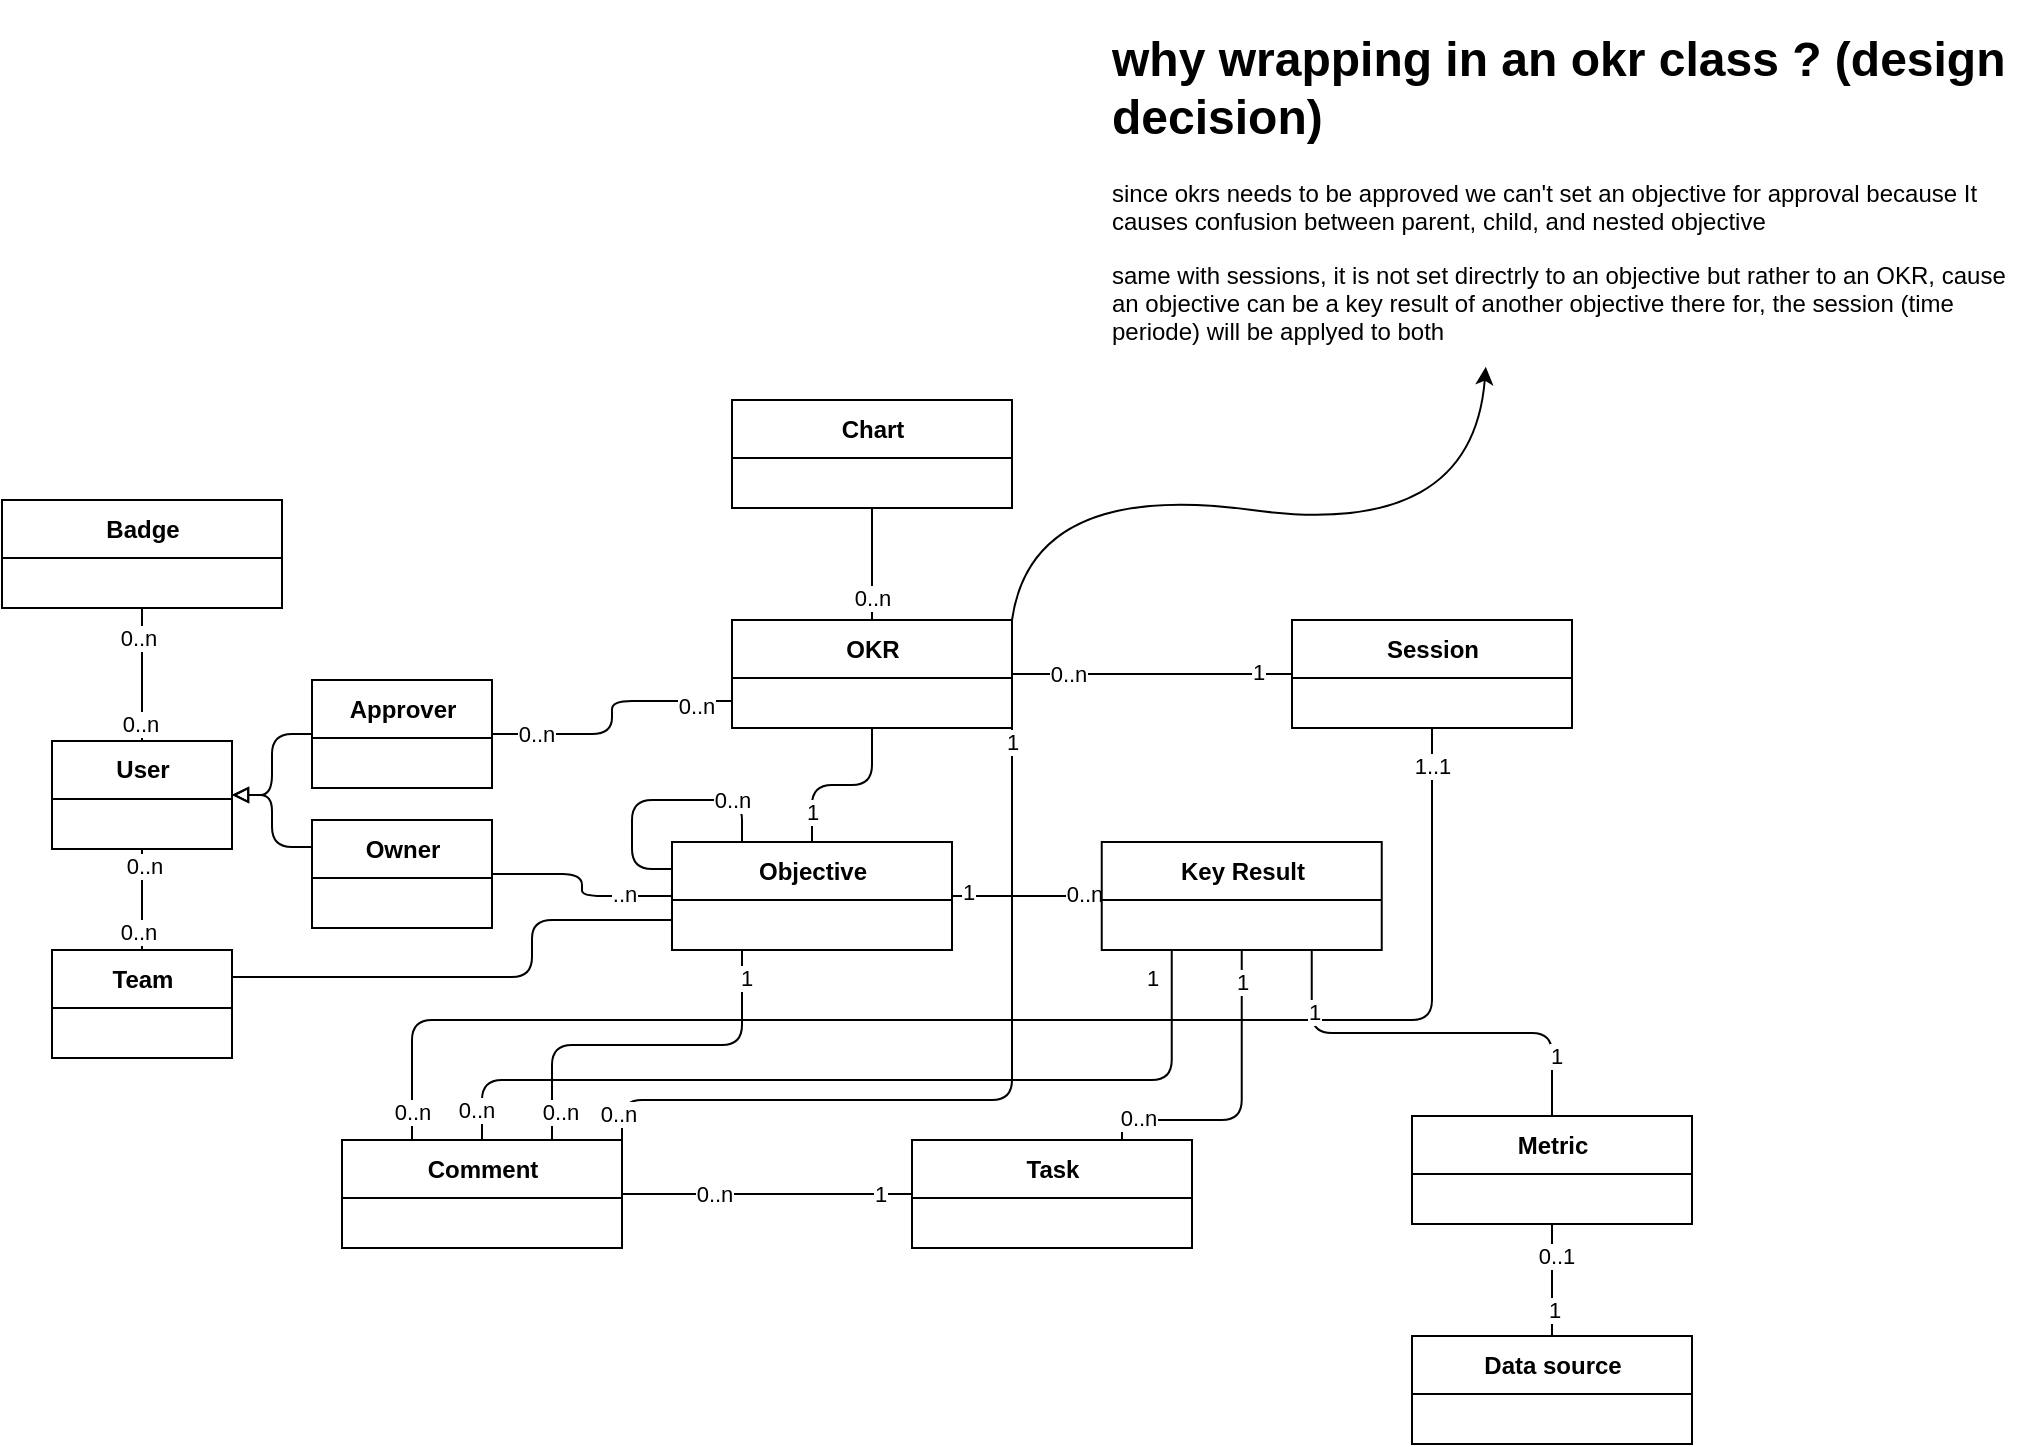 <mxfile>
    <diagram id="W5ZfDLvo8_gCMa8vNS1i" name="Page-1">
        <mxGraphModel dx="1943" dy="1734" grid="1" gridSize="10" guides="1" tooltips="1" connect="1" arrows="1" fold="1" page="1" pageScale="1" pageWidth="850" pageHeight="1100" math="0" shadow="0">
            <root>
                <mxCell id="0"/>
                <mxCell id="1" parent="0"/>
                <mxCell id="dLR3dukY0bsqCnxzX5Ph-73" style="edgeStyle=elbowEdgeStyle;orthogonalLoop=1;jettySize=auto;elbow=vertical;html=1;entryX=0.5;entryY=0;entryDx=0;entryDy=0;endArrow=none;endFill=0;rounded=1;" parent="1" source="dLR3dukY0bsqCnxzX5Ph-20" target="dLR3dukY0bsqCnxzX5Ph-38" edge="1">
                    <mxGeometry relative="1" as="geometry"/>
                </mxCell>
                <mxCell id="dLR3dukY0bsqCnxzX5Ph-134" value="1" style="edgeLabel;html=1;align=center;verticalAlign=middle;resizable=0;points=[];fontSize=11;fontFamily=Helvetica;fontColor=default;" parent="dLR3dukY0bsqCnxzX5Ph-73" vertex="1" connectable="0">
                    <mxGeometry x="0.746" relative="1" as="geometry">
                        <mxPoint y="-4" as="offset"/>
                    </mxGeometry>
                </mxCell>
                <mxCell id="dLR3dukY0bsqCnxzX5Ph-100" style="edgeStyle=elbowEdgeStyle;shape=connector;orthogonalLoop=1;jettySize=auto;html=1;exitX=1;exitY=0.5;exitDx=0;exitDy=0;entryX=0;entryY=0.5;entryDx=0;entryDy=0;labelBackgroundColor=default;fontFamily=Helvetica;fontSize=11;fontColor=default;startArrow=none;startFill=0;endArrow=none;endFill=0;strokeColor=default;rounded=1;" parent="1" source="dLR3dukY0bsqCnxzX5Ph-20" target="dLR3dukY0bsqCnxzX5Ph-27" edge="1">
                    <mxGeometry relative="1" as="geometry"/>
                </mxCell>
                <mxCell id="dLR3dukY0bsqCnxzX5Ph-104" value="1" style="edgeLabel;html=1;align=center;verticalAlign=middle;resizable=0;points=[];fontSize=11;fontFamily=Helvetica;fontColor=default;" parent="dLR3dukY0bsqCnxzX5Ph-100" vertex="1" connectable="0">
                    <mxGeometry x="0.882" y="1" relative="1" as="geometry">
                        <mxPoint x="-9" as="offset"/>
                    </mxGeometry>
                </mxCell>
                <mxCell id="dLR3dukY0bsqCnxzX5Ph-105" value="0..n" style="edgeLabel;html=1;align=center;verticalAlign=middle;resizable=0;points=[];fontSize=11;fontFamily=Helvetica;fontColor=default;" parent="dLR3dukY0bsqCnxzX5Ph-100" vertex="1" connectable="0">
                    <mxGeometry x="-0.782" relative="1" as="geometry">
                        <mxPoint x="12" as="offset"/>
                    </mxGeometry>
                </mxCell>
                <mxCell id="dLR3dukY0bsqCnxzX5Ph-20" value="OKR" style="swimlane;fontStyle=1;align=center;verticalAlign=middle;childLayout=stackLayout;horizontal=1;startSize=29;horizontalStack=0;resizeParent=1;resizeParentMax=0;resizeLast=0;collapsible=0;marginBottom=0;html=1;" parent="1" vertex="1">
                    <mxGeometry x="210" y="220" width="140" height="54" as="geometry"/>
                </mxCell>
                <mxCell id="dLR3dukY0bsqCnxzX5Ph-69" style="edgeStyle=orthogonalEdgeStyle;orthogonalLoop=1;jettySize=auto;html=1;exitX=0;exitY=0.5;exitDx=0;exitDy=0;endArrow=none;endFill=0;rounded=1;" parent="1" source="dLR3dukY0bsqCnxzX5Ph-23" target="dLR3dukY0bsqCnxzX5Ph-38" edge="1">
                    <mxGeometry relative="1" as="geometry"/>
                </mxCell>
                <mxCell id="dLR3dukY0bsqCnxzX5Ph-70" value="0..n" style="edgeLabel;html=1;align=center;verticalAlign=middle;resizable=0;points=[];" parent="dLR3dukY0bsqCnxzX5Ph-69" vertex="1" connectable="0">
                    <mxGeometry x="-0.766" y="-1" relative="1" as="geometry">
                        <mxPoint as="offset"/>
                    </mxGeometry>
                </mxCell>
                <mxCell id="dLR3dukY0bsqCnxzX5Ph-71" value="1" style="edgeLabel;html=1;align=center;verticalAlign=middle;resizable=0;points=[];" parent="dLR3dukY0bsqCnxzX5Ph-69" vertex="1" connectable="0">
                    <mxGeometry x="0.787" y="-2" relative="1" as="geometry">
                        <mxPoint as="offset"/>
                    </mxGeometry>
                </mxCell>
                <mxCell id="11" style="edgeStyle=elbowEdgeStyle;elbow=vertical;html=1;exitX=0.5;exitY=1;exitDx=0;exitDy=0;entryX=0.75;entryY=0;entryDx=0;entryDy=0;fontFamily=Times New Roman;endArrow=none;endFill=0;" edge="1" parent="1" source="dLR3dukY0bsqCnxzX5Ph-23" target="dLR3dukY0bsqCnxzX5Ph-33">
                    <mxGeometry relative="1" as="geometry">
                        <Array as="points">
                            <mxPoint x="430" y="470"/>
                        </Array>
                    </mxGeometry>
                </mxCell>
                <mxCell id="14" value="1" style="edgeLabel;html=1;align=center;verticalAlign=middle;resizable=0;points=[];fontSize=11;fontFamily=Helvetica;fontColor=default;" vertex="1" connectable="0" parent="11">
                    <mxGeometry x="-0.351" relative="1" as="geometry">
                        <mxPoint y="-35" as="offset"/>
                    </mxGeometry>
                </mxCell>
                <mxCell id="15" value="0..n" style="edgeLabel;html=1;align=center;verticalAlign=middle;resizable=0;points=[];fontSize=11;fontFamily=Helvetica;fontColor=default;" vertex="1" connectable="0" parent="11">
                    <mxGeometry x="0.775" y="-1" relative="1" as="geometry">
                        <mxPoint as="offset"/>
                    </mxGeometry>
                </mxCell>
                <mxCell id="dLR3dukY0bsqCnxzX5Ph-23" value="Key Result&lt;span style=&quot;color: rgba(0 , 0 , 0 , 0) ; font-family: monospace ; font-size: 0px ; font-weight: 400&quot;&gt;%3CmxGraphModel%3E%3Croot%3E%3CmxCell%20id%3D%220%22%2F%3E%3CmxCell%20id%3D%221%22%20parent%3D%220%22%2F%3E%3CmxCell%20id%3D%222%22%20value%3D%22OKR%22%20style%3D%22swimlane%3BfontStyle%3D1%3Balign%3Dcenter%3BverticalAlign%3Dmiddle%3BchildLayout%3DstackLayout%3Bhorizontal%3D1%3BstartSize%3D29%3BhorizontalStack%3D0%3BresizeParent%3D1%3BresizeParentMax%3D0%3BresizeLast%3D0%3Bcollapsible%3D0%3BmarginBottom%3D0%3Bhtml%3D1%3B%22%20vertex%3D%221%22%20parent%3D%221%22%3E%3CmxGeometry%20x%3D%22230%22%20y%3D%22270%22%20width%3D%22140%22%20height%3D%2254%22%20as%3D%22geometry%22%2F%3E%3C%2FmxCell%3E%3C%2Froot%3E%3C%2FmxGraphModel%3E&lt;/span&gt;&lt;span style=&quot;color: rgba(0 , 0 , 0 , 0) ; font-family: monospace ; font-size: 0px ; font-weight: 400&quot;&gt;%3CmxGraphModel%3E%3Croot%3E%3CmxCell%20id%3D%220%22%2F%3E%3CmxCell%20id%3D%221%22%20parent%3D%220%22%2F%3E%3CmxCell%20id%3D%222%22%20value%3D%22OKR%22%20style%3D%22swimlane%3BfontStyle%3D1%3Balign%3Dcenter%3BverticalAlign%3Dmiddle%3BchildLayout%3DstackLayout%3Bhorizontal%3D1%3BstartSize%3D29%3BhorizontalStack%3D0%3BresizeParent%3D1%3BresizeParentMax%3D0%3BresizeLast%3D0%3Bcollapsible%3D0%3BmarginBottom%3D0%3Bhtml%3D1%3B%22%20vertex%3D%221%22%20parent%3D%221%22%3E%3CmxGeometry%20x%3D%22230%22%20y%3D%22270%22%20width%3D%22140%22%20height%3D%2254%22%20as%3D%22geometry%22%2F%3E%3C%2FmxCell%3E%3C%2Froot%3E%3C%2FmxGraphModel%3E&lt;/span&gt;" style="swimlane;fontStyle=1;align=center;verticalAlign=middle;childLayout=stackLayout;horizontal=1;startSize=29;horizontalStack=0;resizeParent=1;resizeParentMax=0;resizeLast=0;collapsible=0;marginBottom=0;html=1;" parent="1" vertex="1">
                    <mxGeometry x="394.87" y="331" width="140" height="54" as="geometry"/>
                </mxCell>
                <mxCell id="dLR3dukY0bsqCnxzX5Ph-27" value="Session" style="swimlane;fontStyle=1;align=center;verticalAlign=middle;childLayout=stackLayout;horizontal=1;startSize=29;horizontalStack=0;resizeParent=1;resizeParentMax=0;resizeLast=0;collapsible=0;marginBottom=0;html=1;" parent="1" vertex="1">
                    <mxGeometry x="490" y="220" width="140" height="54" as="geometry"/>
                </mxCell>
                <mxCell id="dLR3dukY0bsqCnxzX5Ph-96" style="edgeStyle=elbowEdgeStyle;shape=connector;orthogonalLoop=1;jettySize=auto;html=1;exitX=0.5;exitY=1;exitDx=0;exitDy=0;entryX=0.5;entryY=0;entryDx=0;entryDy=0;labelBackgroundColor=default;fontFamily=Helvetica;fontSize=11;fontColor=default;startArrow=none;startFill=0;endArrow=none;endFill=0;strokeColor=default;rounded=1;" parent="1" source="dLR3dukY0bsqCnxzX5Ph-28" target="dLR3dukY0bsqCnxzX5Ph-77" edge="1">
                    <mxGeometry relative="1" as="geometry"/>
                </mxCell>
                <mxCell id="dLR3dukY0bsqCnxzX5Ph-131" value="0..n" style="edgeLabel;html=1;align=center;verticalAlign=middle;resizable=0;points=[];fontSize=11;fontFamily=Helvetica;fontColor=default;" parent="dLR3dukY0bsqCnxzX5Ph-96" vertex="1" connectable="0">
                    <mxGeometry x="0.645" y="-2" relative="1" as="geometry">
                        <mxPoint as="offset"/>
                    </mxGeometry>
                </mxCell>
                <mxCell id="dLR3dukY0bsqCnxzX5Ph-132" value="0..n" style="edgeLabel;html=1;align=center;verticalAlign=middle;resizable=0;points=[];fontSize=11;fontFamily=Helvetica;fontColor=default;" parent="dLR3dukY0bsqCnxzX5Ph-96" vertex="1" connectable="0">
                    <mxGeometry x="-0.682" y="1" relative="1" as="geometry">
                        <mxPoint as="offset"/>
                    </mxGeometry>
                </mxCell>
                <mxCell id="dLR3dukY0bsqCnxzX5Ph-28" value="User&lt;span style=&quot;color: rgba(0 , 0 , 0 , 0) ; font-family: monospace ; font-size: 0px ; font-weight: 400&quot;&gt;%3CmxGraphModel%3E%3Croot%3E%3CmxCell%20id%3D%220%22%2F%3E%3CmxCell%20id%3D%221%22%20parent%3D%220%22%2F%3E%3CmxCell%20id%3D%222%22%20value%3D%22Key%20Result%26lt%3Bspan%20style%3D%26quot%3Bcolor%3A%20rgba(0%20%2C%200%20%2C%200%20%2C%200)%20%3B%20font-family%3A%20monospace%20%3B%20font-size%3A%200px%20%3B%20font-weight%3A%20400%26quot%3B%26gt%3B%253CmxGraphModel%253E%253Croot%253E%253CmxCell%2520id%253D%25220%2522%252F%253E%253CmxCell%2520id%253D%25221%2522%2520parent%253D%25220%2522%252F%253E%253CmxCell%2520id%253D%25222%2522%2520value%253D%2522OKR%2522%2520style%253D%2522swimlane%253BfontStyle%253D1%253Balign%253Dcenter%253BverticalAlign%253Dmiddle%253BchildLayout%253DstackLayout%253Bhorizontal%253D1%253BstartSize%253D29%253BhorizontalStack%253D0%253BresizeParent%253D1%253BresizeParentMax%253D0%253BresizeLast%253D0%253Bcollapsible%253D0%253BmarginBottom%253D0%253Bhtml%253D1%253B%2522%2520vertex%253D%25221%2522%2520parent%253D%25221%2522%253E%253CmxGeometry%2520x%253D%2522230%2522%2520y%253D%2522270%2522%2520width%253D%2522140%2522%2520height%253D%252254%2522%2520as%253D%2522geometry%2522%252F%253E%253C%252FmxCell%253E%253C%252Froot%253E%253C%252FmxGraphModel%253E%26lt%3B%2Fspan%26gt%3B%26lt%3Bspan%20style%3D%26quot%3Bcolor%3A%20rgba(0%20%2C%200%20%2C%200%20%2C%200)%20%3B%20font-family%3A%20monospace%20%3B%20font-size%3A%200px%20%3B%20font-weight%3A%20400%26quot%3B%26gt%3B%253CmxGraphModel%253E%253Croot%253E%253CmxCell%2520id%253D%25220%2522%252F%253E%253CmxCell%2520id%253D%25221%2522%2520parent%253D%25220%2522%252F%253E%253CmxCell%2520id%253D%25222%2522%2520value%253D%2522OKR%2522%2520style%253D%2522swimlane%253BfontStyle%253D1%253Balign%253Dcenter%253BverticalAlign%253Dmiddle%253BchildLayout%253DstackLayout%253Bhorizontal%253D1%253BstartSize%253D29%253BhorizontalStack%253D0%253BresizeParent%253D1%253BresizeParentMax%253D0%253BresizeLast%253D0%253Bcollapsible%253D0%253BmarginBottom%253D0%253Bhtml%253D1%253B%2522%2520vertex%253D%25221%2522%2520parent%253D%25221%2522%253E%253CmxGeometry%2520x%253D%2522230%2522%2520y%253D%2522270%2522%2520width%253D%2522140%2522%2520height%253D%252254%2522%2520as%253D%2522geometry%2522%252F%253E%253C%252FmxCell%253E%253C%252Froot%253E%253C%252FmxGraphModel%253E%26lt%3B%2Fspan%26gt%3B%22%20style%3D%22swimlane%3BfontStyle%3D1%3Balign%3Dcenter%3BverticalAlign%3Dmiddle%3BchildLayout%3DstackLayout%3Bhorizontal%3D1%3BstartSize%3D29%3BhorizontalStack%3D0%3BresizeParent%3D1%3BresizeParentMax%3D0%3BresizeLast%3D0%3Bcollapsible%3D0%3BmarginBottom%3D0%3Bhtml%3D1%3B%22%20vertex%3D%221%22%20parent%3D%221%22%3E%3CmxGeometry%20x%3D%22500%22%20y%3D%22350%22%20width%3D%22140%22%20height%3D%2254%22%20as%3D%22geometry%22%2F%3E%3C%2FmxCell%3E%3C%2Froot%3E%3C%2FmxGraphModel%3E&lt;/span&gt;" style="swimlane;fontStyle=1;align=center;verticalAlign=middle;childLayout=stackLayout;horizontal=1;startSize=29;horizontalStack=0;resizeParent=1;resizeParentMax=0;resizeLast=0;collapsible=0;marginBottom=0;html=1;" parent="1" vertex="1">
                    <mxGeometry x="-130" y="280.5" width="90" height="54" as="geometry"/>
                </mxCell>
                <mxCell id="dLR3dukY0bsqCnxzX5Ph-62" style="edgeStyle=elbowEdgeStyle;orthogonalLoop=1;jettySize=auto;html=1;entryX=0;entryY=0.5;entryDx=0;entryDy=0;endArrow=none;endFill=0;exitX=1;exitY=0.5;exitDx=0;exitDy=0;rounded=1;" parent="1" source="dLR3dukY0bsqCnxzX5Ph-29" target="dLR3dukY0bsqCnxzX5Ph-38" edge="1">
                    <mxGeometry relative="1" as="geometry"/>
                </mxCell>
                <mxCell id="dLR3dukY0bsqCnxzX5Ph-65" value="..n" style="edgeLabel;html=1;align=center;verticalAlign=middle;resizable=0;points=[];" parent="dLR3dukY0bsqCnxzX5Ph-62" vertex="1" connectable="0">
                    <mxGeometry x="0.901" y="1" relative="1" as="geometry">
                        <mxPoint x="-19" as="offset"/>
                    </mxGeometry>
                </mxCell>
                <mxCell id="dLR3dukY0bsqCnxzX5Ph-98" style="edgeStyle=elbowEdgeStyle;shape=connector;orthogonalLoop=1;jettySize=auto;html=1;exitX=0;exitY=0.25;exitDx=0;exitDy=0;entryX=1;entryY=0.5;entryDx=0;entryDy=0;labelBackgroundColor=default;fontFamily=Helvetica;fontSize=11;fontColor=default;startArrow=none;startFill=0;endArrow=block;endFill=0;strokeColor=default;rounded=1;" parent="1" source="dLR3dukY0bsqCnxzX5Ph-29" target="dLR3dukY0bsqCnxzX5Ph-28" edge="1">
                    <mxGeometry relative="1" as="geometry"/>
                </mxCell>
                <mxCell id="dLR3dukY0bsqCnxzX5Ph-29" value="Owner" style="swimlane;fontStyle=1;align=center;verticalAlign=middle;childLayout=stackLayout;horizontal=1;startSize=29;horizontalStack=0;resizeParent=1;resizeParentMax=0;resizeLast=0;collapsible=0;marginBottom=0;html=1;" parent="1" vertex="1">
                    <mxGeometry y="320" width="90" height="54" as="geometry"/>
                </mxCell>
                <mxCell id="dLR3dukY0bsqCnxzX5Ph-118" style="edgeStyle=elbowEdgeStyle;shape=connector;orthogonalLoop=1;jettySize=auto;elbow=vertical;html=1;entryX=0.5;entryY=0;entryDx=0;entryDy=0;labelBackgroundColor=default;fontFamily=Helvetica;fontSize=11;fontColor=default;startArrow=none;startFill=0;endArrow=none;endFill=0;strokeColor=default;rounded=1;" parent="1" source="dLR3dukY0bsqCnxzX5Ph-31" target="dLR3dukY0bsqCnxzX5Ph-28" edge="1">
                    <mxGeometry relative="1" as="geometry"/>
                </mxCell>
                <mxCell id="dLR3dukY0bsqCnxzX5Ph-119" value="0..n" style="edgeLabel;html=1;align=center;verticalAlign=middle;resizable=0;points=[];fontSize=11;fontFamily=Helvetica;fontColor=default;" parent="dLR3dukY0bsqCnxzX5Ph-118" vertex="1" connectable="0">
                    <mxGeometry x="0.725" y="-1" relative="1" as="geometry">
                        <mxPoint as="offset"/>
                    </mxGeometry>
                </mxCell>
                <mxCell id="dLR3dukY0bsqCnxzX5Ph-120" value="0..n" style="edgeLabel;html=1;align=center;verticalAlign=middle;resizable=0;points=[];fontSize=11;fontFamily=Helvetica;fontColor=default;" parent="dLR3dukY0bsqCnxzX5Ph-118" vertex="1" connectable="0">
                    <mxGeometry x="-0.549" y="-2" relative="1" as="geometry">
                        <mxPoint as="offset"/>
                    </mxGeometry>
                </mxCell>
                <mxCell id="dLR3dukY0bsqCnxzX5Ph-31" value="Badge" style="swimlane;fontStyle=1;align=center;verticalAlign=middle;childLayout=stackLayout;horizontal=1;startSize=29;horizontalStack=0;resizeParent=1;resizeParentMax=0;resizeLast=0;collapsible=0;marginBottom=0;html=1;" parent="1" vertex="1">
                    <mxGeometry x="-155" y="160" width="140" height="54" as="geometry"/>
                </mxCell>
                <mxCell id="dLR3dukY0bsqCnxzX5Ph-112" style="edgeStyle=elbowEdgeStyle;shape=connector;orthogonalLoop=1;jettySize=auto;html=1;exitX=0.75;exitY=0;exitDx=0;exitDy=0;entryX=0.25;entryY=1;entryDx=0;entryDy=0;labelBackgroundColor=default;fontFamily=Helvetica;fontSize=11;fontColor=default;startArrow=none;startFill=0;endArrow=none;endFill=0;strokeColor=default;elbow=vertical;rounded=1;" parent="1" source="dLR3dukY0bsqCnxzX5Ph-32" target="dLR3dukY0bsqCnxzX5Ph-38" edge="1">
                    <mxGeometry relative="1" as="geometry"/>
                </mxCell>
                <mxCell id="dLR3dukY0bsqCnxzX5Ph-113" value="1" style="edgeLabel;html=1;align=center;verticalAlign=middle;resizable=0;points=[];fontSize=11;fontFamily=Helvetica;fontColor=default;" parent="dLR3dukY0bsqCnxzX5Ph-112" vertex="1" connectable="0">
                    <mxGeometry x="0.859" y="-2" relative="1" as="geometry">
                        <mxPoint as="offset"/>
                    </mxGeometry>
                </mxCell>
                <mxCell id="dLR3dukY0bsqCnxzX5Ph-114" value="0..n" style="edgeLabel;html=1;align=center;verticalAlign=middle;resizable=0;points=[];fontSize=11;fontFamily=Helvetica;fontColor=default;" parent="dLR3dukY0bsqCnxzX5Ph-112" vertex="1" connectable="0">
                    <mxGeometry x="-0.849" y="-4" relative="1" as="geometry">
                        <mxPoint as="offset"/>
                    </mxGeometry>
                </mxCell>
                <mxCell id="dLR3dukY0bsqCnxzX5Ph-115" style="edgeStyle=elbowEdgeStyle;shape=connector;orthogonalLoop=1;jettySize=auto;html=1;entryX=0;entryY=0.5;entryDx=0;entryDy=0;labelBackgroundColor=default;fontFamily=Helvetica;fontSize=11;fontColor=default;startArrow=none;startFill=0;endArrow=none;endFill=0;strokeColor=default;rounded=1;" parent="1" source="dLR3dukY0bsqCnxzX5Ph-32" target="dLR3dukY0bsqCnxzX5Ph-33" edge="1">
                    <mxGeometry relative="1" as="geometry"/>
                </mxCell>
                <mxCell id="dLR3dukY0bsqCnxzX5Ph-124" value="0..n" style="edgeLabel;html=1;align=center;verticalAlign=middle;resizable=0;points=[];fontSize=11;fontFamily=Helvetica;fontColor=default;" parent="dLR3dukY0bsqCnxzX5Ph-115" vertex="1" connectable="0">
                    <mxGeometry x="-0.054" y="1" relative="1" as="geometry">
                        <mxPoint x="-23" y="1" as="offset"/>
                    </mxGeometry>
                </mxCell>
                <mxCell id="dLR3dukY0bsqCnxzX5Ph-125" value="1" style="edgeLabel;html=1;align=center;verticalAlign=middle;resizable=0;points=[];fontSize=11;fontFamily=Helvetica;fontColor=default;" parent="dLR3dukY0bsqCnxzX5Ph-115" vertex="1" connectable="0">
                    <mxGeometry x="0.776" relative="1" as="geometry">
                        <mxPoint as="offset"/>
                    </mxGeometry>
                </mxCell>
                <mxCell id="dLR3dukY0bsqCnxzX5Ph-126" style="edgeStyle=elbowEdgeStyle;shape=connector;orthogonalLoop=1;jettySize=auto;elbow=vertical;html=1;exitX=0.5;exitY=0;exitDx=0;exitDy=0;labelBackgroundColor=default;fontFamily=Helvetica;fontSize=11;fontColor=default;startArrow=none;startFill=0;endArrow=none;endFill=0;strokeColor=default;rounded=1;entryX=0.25;entryY=1;entryDx=0;entryDy=0;" parent="1" source="dLR3dukY0bsqCnxzX5Ph-32" edge="1" target="dLR3dukY0bsqCnxzX5Ph-23">
                    <mxGeometry relative="1" as="geometry">
                        <mxPoint x="440" y="390" as="targetPoint"/>
                        <Array as="points">
                            <mxPoint x="260" y="450"/>
                        </Array>
                    </mxGeometry>
                </mxCell>
                <mxCell id="dLR3dukY0bsqCnxzX5Ph-127" value="1" style="edgeLabel;html=1;align=center;verticalAlign=middle;resizable=0;points=[];fontSize=11;fontFamily=Helvetica;fontColor=default;" parent="dLR3dukY0bsqCnxzX5Ph-126" vertex="1" connectable="0">
                    <mxGeometry x="0.939" y="-1" relative="1" as="geometry">
                        <mxPoint x="-11" as="offset"/>
                    </mxGeometry>
                </mxCell>
                <mxCell id="dLR3dukY0bsqCnxzX5Ph-128" value="0..n" style="edgeLabel;html=1;align=center;verticalAlign=middle;resizable=0;points=[];fontSize=11;fontFamily=Helvetica;fontColor=default;" parent="dLR3dukY0bsqCnxzX5Ph-126" vertex="1" connectable="0">
                    <mxGeometry x="-0.93" y="3" relative="1" as="geometry">
                        <mxPoint as="offset"/>
                    </mxGeometry>
                </mxCell>
                <mxCell id="dLR3dukY0bsqCnxzX5Ph-135" style="edgeStyle=elbowEdgeStyle;shape=connector;orthogonalLoop=1;jettySize=auto;elbow=vertical;html=1;exitX=0.25;exitY=0;exitDx=0;exitDy=0;entryX=0.5;entryY=1;entryDx=0;entryDy=0;labelBackgroundColor=default;fontFamily=Helvetica;fontSize=11;fontColor=default;startArrow=none;startFill=0;endArrow=none;endFill=0;strokeColor=default;rounded=1;" parent="1" source="dLR3dukY0bsqCnxzX5Ph-32" target="dLR3dukY0bsqCnxzX5Ph-27" edge="1">
                    <mxGeometry relative="1" as="geometry">
                        <Array as="points">
                            <mxPoint x="250" y="420"/>
                        </Array>
                    </mxGeometry>
                </mxCell>
                <mxCell id="dLR3dukY0bsqCnxzX5Ph-136" value="1..1" style="edgeLabel;html=1;align=center;verticalAlign=middle;resizable=0;points=[];fontSize=11;fontFamily=Helvetica;fontColor=default;" parent="dLR3dukY0bsqCnxzX5Ph-135" vertex="1" connectable="0">
                    <mxGeometry x="0.949" relative="1" as="geometry">
                        <mxPoint as="offset"/>
                    </mxGeometry>
                </mxCell>
                <mxCell id="dLR3dukY0bsqCnxzX5Ph-137" value="0..n" style="edgeLabel;html=1;align=center;verticalAlign=middle;resizable=0;points=[];fontSize=11;fontFamily=Helvetica;fontColor=default;" parent="dLR3dukY0bsqCnxzX5Ph-135" vertex="1" connectable="0">
                    <mxGeometry x="-0.96" relative="1" as="geometry">
                        <mxPoint as="offset"/>
                    </mxGeometry>
                </mxCell>
                <mxCell id="dLR3dukY0bsqCnxzX5Ph-138" style="edgeStyle=elbowEdgeStyle;shape=connector;orthogonalLoop=1;jettySize=auto;elbow=vertical;html=1;exitX=1;exitY=0;exitDx=0;exitDy=0;labelBackgroundColor=default;fontFamily=Helvetica;fontSize=11;fontColor=default;startArrow=none;startFill=0;endArrow=none;endFill=0;strokeColor=default;entryX=1;entryY=1;entryDx=0;entryDy=0;rounded=1;" parent="1" source="dLR3dukY0bsqCnxzX5Ph-32" target="dLR3dukY0bsqCnxzX5Ph-20" edge="1">
                    <mxGeometry relative="1" as="geometry">
                        <mxPoint x="340" y="270" as="targetPoint"/>
                        <Array as="points">
                            <mxPoint x="240" y="460"/>
                        </Array>
                    </mxGeometry>
                </mxCell>
                <mxCell id="dLR3dukY0bsqCnxzX5Ph-139" value="0..n" style="edgeLabel;html=1;align=center;verticalAlign=middle;resizable=0;points=[];fontSize=11;fontFamily=Helvetica;fontColor=default;" parent="dLR3dukY0bsqCnxzX5Ph-138" vertex="1" connectable="0">
                    <mxGeometry x="-0.934" y="2" relative="1" as="geometry">
                        <mxPoint as="offset"/>
                    </mxGeometry>
                </mxCell>
                <mxCell id="dLR3dukY0bsqCnxzX5Ph-140" value="1" style="edgeLabel;html=1;align=center;verticalAlign=middle;resizable=0;points=[];fontSize=11;fontFamily=Helvetica;fontColor=default;" parent="dLR3dukY0bsqCnxzX5Ph-138" vertex="1" connectable="0">
                    <mxGeometry x="0.964" relative="1" as="geometry">
                        <mxPoint as="offset"/>
                    </mxGeometry>
                </mxCell>
                <mxCell id="dLR3dukY0bsqCnxzX5Ph-32" value="Comment" style="swimlane;fontStyle=1;align=center;verticalAlign=middle;childLayout=stackLayout;horizontal=1;startSize=29;horizontalStack=0;resizeParent=1;resizeParentMax=0;resizeLast=0;collapsible=0;marginBottom=0;html=1;" parent="1" vertex="1">
                    <mxGeometry x="15" y="480" width="140" height="54" as="geometry"/>
                </mxCell>
                <mxCell id="dLR3dukY0bsqCnxzX5Ph-33" value="Task" style="swimlane;fontStyle=1;align=center;verticalAlign=middle;childLayout=stackLayout;horizontal=1;startSize=29;horizontalStack=0;resizeParent=1;resizeParentMax=0;resizeLast=0;collapsible=0;marginBottom=0;html=1;" parent="1" vertex="1">
                    <mxGeometry x="300" y="480" width="140" height="54" as="geometry"/>
                </mxCell>
                <mxCell id="dLR3dukY0bsqCnxzX5Ph-74" style="edgeStyle=elbowEdgeStyle;orthogonalLoop=1;jettySize=auto;html=1;endArrow=none;endFill=0;entryX=0;entryY=0.75;entryDx=0;entryDy=0;exitX=1;exitY=0.5;exitDx=0;exitDy=0;rounded=1;" parent="1" source="dLR3dukY0bsqCnxzX5Ph-35" target="dLR3dukY0bsqCnxzX5Ph-20" edge="1">
                    <mxGeometry relative="1" as="geometry"/>
                </mxCell>
                <mxCell id="dLR3dukY0bsqCnxzX5Ph-75" value="0..n" style="edgeLabel;html=1;align=center;verticalAlign=middle;resizable=0;points=[];" parent="dLR3dukY0bsqCnxzX5Ph-74" vertex="1" connectable="0">
                    <mxGeometry x="0.876" y="-2" relative="1" as="geometry">
                        <mxPoint x="-10" as="offset"/>
                    </mxGeometry>
                </mxCell>
                <mxCell id="dLR3dukY0bsqCnxzX5Ph-76" value="0..n" style="edgeLabel;html=1;align=center;verticalAlign=middle;resizable=0;points=[];" parent="dLR3dukY0bsqCnxzX5Ph-74" vertex="1" connectable="0">
                    <mxGeometry x="-0.838" relative="1" as="geometry">
                        <mxPoint x="11" as="offset"/>
                    </mxGeometry>
                </mxCell>
                <mxCell id="dLR3dukY0bsqCnxzX5Ph-97" style="edgeStyle=elbowEdgeStyle;shape=connector;orthogonalLoop=1;jettySize=auto;html=1;exitX=0;exitY=0.5;exitDx=0;exitDy=0;entryX=1;entryY=0.5;entryDx=0;entryDy=0;labelBackgroundColor=default;fontFamily=Helvetica;fontSize=11;fontColor=default;startArrow=none;startFill=0;endArrow=block;endFill=0;strokeColor=default;rounded=1;" parent="1" source="dLR3dukY0bsqCnxzX5Ph-35" target="dLR3dukY0bsqCnxzX5Ph-28" edge="1">
                    <mxGeometry relative="1" as="geometry"/>
                </mxCell>
                <mxCell id="dLR3dukY0bsqCnxzX5Ph-35" value="Approver" style="swimlane;fontStyle=1;align=center;verticalAlign=middle;childLayout=stackLayout;horizontal=1;startSize=29;horizontalStack=0;resizeParent=1;resizeParentMax=0;resizeLast=0;collapsible=0;marginBottom=0;html=1;" parent="1" vertex="1">
                    <mxGeometry y="250" width="90" height="54" as="geometry"/>
                </mxCell>
                <mxCell id="dLR3dukY0bsqCnxzX5Ph-107" style="edgeStyle=elbowEdgeStyle;shape=connector;orthogonalLoop=1;jettySize=auto;html=1;entryX=0.75;entryY=1;entryDx=0;entryDy=0;labelBackgroundColor=default;fontFamily=Helvetica;fontSize=11;fontColor=default;startArrow=none;startFill=0;endArrow=none;endFill=0;strokeColor=default;rounded=1;elbow=vertical;" parent="1" source="dLR3dukY0bsqCnxzX5Ph-36" target="dLR3dukY0bsqCnxzX5Ph-23" edge="1">
                    <mxGeometry relative="1" as="geometry"/>
                </mxCell>
                <mxCell id="dLR3dukY0bsqCnxzX5Ph-108" value="1" style="edgeLabel;html=1;align=center;verticalAlign=middle;resizable=0;points=[];fontSize=11;fontFamily=Helvetica;fontColor=default;" parent="dLR3dukY0bsqCnxzX5Ph-107" vertex="1" connectable="0">
                    <mxGeometry x="-0.707" y="-2" relative="1" as="geometry">
                        <mxPoint as="offset"/>
                    </mxGeometry>
                </mxCell>
                <mxCell id="dLR3dukY0bsqCnxzX5Ph-109" value="1" style="edgeLabel;html=1;align=center;verticalAlign=middle;resizable=0;points=[];fontSize=11;fontFamily=Helvetica;fontColor=default;" parent="dLR3dukY0bsqCnxzX5Ph-107" vertex="1" connectable="0">
                    <mxGeometry x="0.728" y="-1" relative="1" as="geometry">
                        <mxPoint y="3" as="offset"/>
                    </mxGeometry>
                </mxCell>
                <mxCell id="dLR3dukY0bsqCnxzX5Ph-36" value="Metric" style="swimlane;fontStyle=1;align=center;verticalAlign=middle;childLayout=stackLayout;horizontal=1;startSize=29;horizontalStack=0;resizeParent=1;resizeParentMax=0;resizeLast=0;collapsible=0;marginBottom=0;html=1;" parent="1" vertex="1">
                    <mxGeometry x="550" y="468" width="140" height="54" as="geometry"/>
                </mxCell>
                <mxCell id="dLR3dukY0bsqCnxzX5Ph-57" value="" style="group" parent="1" vertex="1" connectable="0">
                    <mxGeometry x="170" y="320" width="150" height="65" as="geometry"/>
                </mxCell>
                <mxCell id="dLR3dukY0bsqCnxzX5Ph-38" value="Objective" style="swimlane;fontStyle=1;align=center;verticalAlign=middle;childLayout=stackLayout;horizontal=1;startSize=29;horizontalStack=0;resizeParent=1;resizeParentMax=0;resizeLast=0;collapsible=0;marginBottom=0;html=1;" parent="dLR3dukY0bsqCnxzX5Ph-57" vertex="1">
                    <mxGeometry x="10" y="11" width="140" height="54" as="geometry"/>
                </mxCell>
                <mxCell id="dLR3dukY0bsqCnxzX5Ph-55" style="edgeStyle=orthogonalEdgeStyle;orthogonalLoop=1;jettySize=auto;html=1;exitX=0;exitY=0.25;exitDx=0;exitDy=0;entryX=0.25;entryY=0;entryDx=0;entryDy=0;endArrow=none;endFill=0;rounded=1;" parent="dLR3dukY0bsqCnxzX5Ph-57" source="dLR3dukY0bsqCnxzX5Ph-38" target="dLR3dukY0bsqCnxzX5Ph-38" edge="1">
                    <mxGeometry relative="1" as="geometry">
                        <Array as="points">
                            <mxPoint x="-10" y="25"/>
                            <mxPoint x="-10" y="-10"/>
                            <mxPoint x="45" y="-10"/>
                        </Array>
                    </mxGeometry>
                </mxCell>
                <mxCell id="dLR3dukY0bsqCnxzX5Ph-56" value="0..n" style="edgeLabel;html=1;align=center;verticalAlign=middle;resizable=0;points=[];" parent="dLR3dukY0bsqCnxzX5Ph-55" vertex="1" connectable="0">
                    <mxGeometry x="0.473" y="-2" relative="1" as="geometry">
                        <mxPoint x="8" y="-2" as="offset"/>
                    </mxGeometry>
                </mxCell>
                <mxCell id="dLR3dukY0bsqCnxzX5Ph-67" value="&lt;h1&gt;why wrapping in an okr class ? (design decision)&lt;/h1&gt;&lt;p&gt;since okrs needs to be approved we can't set an objective for approval because It causes confusion between parent, child, and nested objective&lt;/p&gt;&lt;p&gt;same with sessions, it is not set directrly to an objective but rather to an OKR, cause an objective can be a key result of another objective there for, the session (time periode) will be applyed to both&lt;/p&gt;" style="text;html=1;strokeColor=none;fillColor=none;spacing=5;spacingTop=-20;whiteSpace=wrap;overflow=hidden;rounded=0;sketch=1;" parent="1" vertex="1">
                    <mxGeometry x="394.87" y="-80" width="465" height="170" as="geometry"/>
                </mxCell>
                <mxCell id="3" style="edgeStyle=elbowEdgeStyle;html=1;exitX=1;exitY=0.25;exitDx=0;exitDy=0;endArrow=none;endFill=0;rounded=1;" edge="1" parent="1" source="dLR3dukY0bsqCnxzX5Ph-77">
                    <mxGeometry relative="1" as="geometry">
                        <mxPoint x="180" y="370" as="targetPoint"/>
                        <Array as="points">
                            <mxPoint x="110" y="390"/>
                        </Array>
                    </mxGeometry>
                </mxCell>
                <mxCell id="dLR3dukY0bsqCnxzX5Ph-77" value="Team" style="swimlane;fontStyle=1;align=center;verticalAlign=middle;childLayout=stackLayout;horizontal=1;startSize=29;horizontalStack=0;resizeParent=1;resizeParentMax=0;resizeLast=0;collapsible=0;marginBottom=0;html=1;" parent="1" vertex="1">
                    <mxGeometry x="-130" y="385" width="90" height="54" as="geometry"/>
                </mxCell>
                <mxCell id="dLR3dukY0bsqCnxzX5Ph-122" style="edgeStyle=elbowEdgeStyle;shape=connector;orthogonalLoop=1;jettySize=auto;elbow=vertical;html=1;entryX=0.5;entryY=0;entryDx=0;entryDy=0;labelBackgroundColor=default;fontFamily=Helvetica;fontSize=11;fontColor=default;startArrow=none;startFill=0;endArrow=none;endFill=0;strokeColor=default;rounded=1;" parent="1" source="dLR3dukY0bsqCnxzX5Ph-121" target="dLR3dukY0bsqCnxzX5Ph-20" edge="1">
                    <mxGeometry relative="1" as="geometry"/>
                </mxCell>
                <mxCell id="dLR3dukY0bsqCnxzX5Ph-123" value="0..n" style="edgeLabel;html=1;align=center;verticalAlign=middle;resizable=0;points=[];fontSize=11;fontFamily=Helvetica;fontColor=default;" parent="dLR3dukY0bsqCnxzX5Ph-122" vertex="1" connectable="0">
                    <mxGeometry x="0.584" relative="1" as="geometry">
                        <mxPoint as="offset"/>
                    </mxGeometry>
                </mxCell>
                <mxCell id="dLR3dukY0bsqCnxzX5Ph-121" value="Chart" style="swimlane;fontStyle=1;align=center;verticalAlign=middle;childLayout=stackLayout;horizontal=1;startSize=29;horizontalStack=0;resizeParent=1;resizeParentMax=0;resizeLast=0;collapsible=0;marginBottom=0;html=1;" parent="1" vertex="1">
                    <mxGeometry x="210" y="110" width="140" height="54" as="geometry"/>
                </mxCell>
                <mxCell id="dLR3dukY0bsqCnxzX5Ph-130" value="" style="endArrow=classic;html=1;labelBackgroundColor=default;fontFamily=Helvetica;fontSize=11;fontColor=default;strokeColor=default;shape=connector;elbow=vertical;entryX=0.413;entryY=1.02;entryDx=0;entryDy=0;entryPerimeter=0;exitX=1;exitY=0;exitDx=0;exitDy=0;curved=1;" parent="1" source="dLR3dukY0bsqCnxzX5Ph-20" target="dLR3dukY0bsqCnxzX5Ph-67" edge="1">
                    <mxGeometry width="50" height="50" relative="1" as="geometry">
                        <mxPoint x="70" y="290" as="sourcePoint"/>
                        <mxPoint x="120" y="240" as="targetPoint"/>
                        <Array as="points">
                            <mxPoint x="360" y="150"/>
                            <mxPoint x="580" y="180"/>
                        </Array>
                    </mxGeometry>
                </mxCell>
                <mxCell id="19" style="edgeStyle=elbowEdgeStyle;shape=connector;rounded=1;elbow=vertical;html=1;entryX=0.5;entryY=1;entryDx=0;entryDy=0;labelBackgroundColor=default;fontFamily=Helvetica;fontSize=11;fontColor=default;endArrow=none;endFill=0;strokeColor=default;" edge="1" parent="1" source="18" target="dLR3dukY0bsqCnxzX5Ph-36">
                    <mxGeometry relative="1" as="geometry"/>
                </mxCell>
                <mxCell id="20" value="1" style="edgeLabel;html=1;align=center;verticalAlign=middle;resizable=0;points=[];fontSize=11;fontFamily=Helvetica;fontColor=default;" vertex="1" connectable="0" parent="19">
                    <mxGeometry x="-0.519" y="-1" relative="1" as="geometry">
                        <mxPoint as="offset"/>
                    </mxGeometry>
                </mxCell>
                <mxCell id="21" value="0..1" style="edgeLabel;html=1;align=center;verticalAlign=middle;resizable=0;points=[];fontSize=11;fontFamily=Helvetica;fontColor=default;" vertex="1" connectable="0" parent="19">
                    <mxGeometry x="0.784" y="-2" relative="1" as="geometry">
                        <mxPoint y="10" as="offset"/>
                    </mxGeometry>
                </mxCell>
                <mxCell id="18" value="Data source" style="swimlane;fontStyle=1;align=center;verticalAlign=middle;childLayout=stackLayout;horizontal=1;startSize=29;horizontalStack=0;resizeParent=1;resizeParentMax=0;resizeLast=0;collapsible=0;marginBottom=0;html=1;" vertex="1" parent="1">
                    <mxGeometry x="550" y="578" width="140" height="54" as="geometry"/>
                </mxCell>
            </root>
        </mxGraphModel>
    </diagram>
</mxfile>